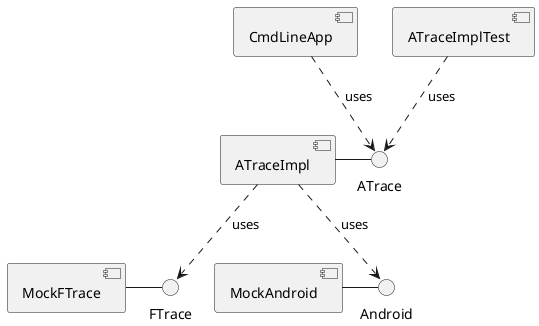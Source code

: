 @startuml

skinparam monochrome true

[ATraceImpl]

() "ATrace"

[ATraceImpl] - ATrace

[CmdLineApp] ..> ATrace: uses 

[ATraceImpl] ..> FTrace: uses
[ATraceImpl] ..> Android: uses

[ATraceImplTest] ..> ATrace: uses

[MockFTrace] - FTrace
[MockAndroid] - Android

@enduml